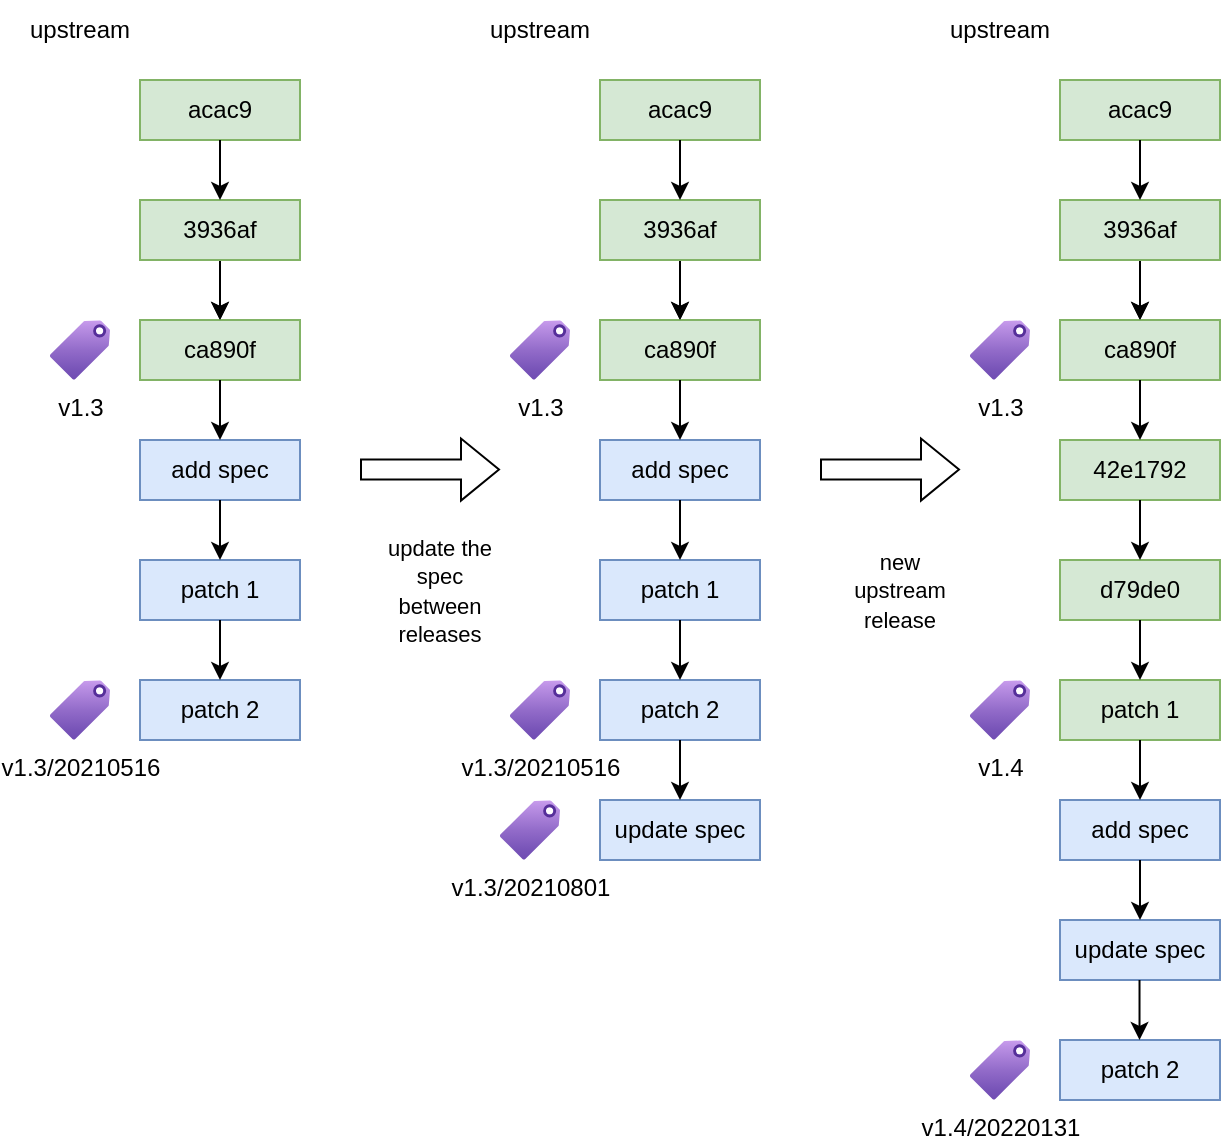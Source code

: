 <mxfile version="19.0.2" type="device"><diagram id="YGJ82Gwz-vLEOglxKhPz" name="Page-1"><mxGraphModel dx="1640" dy="970" grid="1" gridSize="10" guides="1" tooltips="1" connect="1" arrows="1" fold="1" page="1" pageScale="1" pageWidth="1169" pageHeight="827" background="none" math="0" shadow="0"><root><mxCell id="0"/><mxCell id="1" parent="0"/><mxCell id="8Z-rznlZHzNOGOHJgT1g-2" value="acac9" style="rounded=0;whiteSpace=wrap;html=1;fillColor=#d5e8d4;strokeColor=#82b366;" vertex="1" parent="1"><mxGeometry x="80" y="50" width="80" height="30" as="geometry"/></mxCell><mxCell id="8Z-rznlZHzNOGOHJgT1g-8" value="" style="edgeStyle=orthogonalEdgeStyle;rounded=0;orthogonalLoop=1;jettySize=auto;html=1;" edge="1" parent="1" source="8Z-rznlZHzNOGOHJgT1g-3" target="8Z-rznlZHzNOGOHJgT1g-6"><mxGeometry relative="1" as="geometry"/></mxCell><mxCell id="8Z-rznlZHzNOGOHJgT1g-3" value="3936af" style="rounded=0;whiteSpace=wrap;html=1;fillColor=#d5e8d4;strokeColor=#82b366;" vertex="1" parent="1"><mxGeometry x="80" y="110" width="80" height="30" as="geometry"/></mxCell><mxCell id="8Z-rznlZHzNOGOHJgT1g-5" value="" style="endArrow=classic;html=1;rounded=0;exitX=0.5;exitY=1;exitDx=0;exitDy=0;entryX=0.5;entryY=0;entryDx=0;entryDy=0;" edge="1" parent="1" source="8Z-rznlZHzNOGOHJgT1g-2" target="8Z-rznlZHzNOGOHJgT1g-3"><mxGeometry width="50" height="50" relative="1" as="geometry"><mxPoint x="260" y="360" as="sourcePoint"/><mxPoint x="310" y="310" as="targetPoint"/><Array as="points"/></mxGeometry></mxCell><mxCell id="8Z-rznlZHzNOGOHJgT1g-6" value="ca890f" style="rounded=0;whiteSpace=wrap;html=1;fillColor=#d5e8d4;strokeColor=#82b366;" vertex="1" parent="1"><mxGeometry x="80" y="170" width="80" height="30" as="geometry"/></mxCell><mxCell id="8Z-rznlZHzNOGOHJgT1g-7" value="" style="endArrow=classic;html=1;rounded=0;exitX=0.5;exitY=1;exitDx=0;exitDy=0;entryX=0.5;entryY=0;entryDx=0;entryDy=0;" edge="1" parent="1" target="8Z-rznlZHzNOGOHJgT1g-6"><mxGeometry width="50" height="50" relative="1" as="geometry"><mxPoint x="120" y="160" as="sourcePoint"/><mxPoint x="310" y="390" as="targetPoint"/></mxGeometry></mxCell><mxCell id="8Z-rznlZHzNOGOHJgT1g-9" value="upstream" style="text;html=1;strokeColor=none;fillColor=none;align=center;verticalAlign=middle;whiteSpace=wrap;rounded=0;" vertex="1" parent="1"><mxGeometry x="20" y="10" width="60" height="30" as="geometry"/></mxCell><mxCell id="8Z-rznlZHzNOGOHJgT1g-11" value="v1.3" style="aspect=fixed;html=1;points=[];align=center;image;fontSize=12;image=img/lib/azure2/general/Tag.svg;rounded=0;" vertex="1" parent="1"><mxGeometry x="35" y="170" width="30" height="30" as="geometry"/></mxCell><mxCell id="8Z-rznlZHzNOGOHJgT1g-12" value="add spec" style="rounded=0;whiteSpace=wrap;html=1;fillColor=#dae8fc;strokeColor=#6c8ebf;" vertex="1" parent="1"><mxGeometry x="80" y="230" width="80" height="30" as="geometry"/></mxCell><mxCell id="8Z-rznlZHzNOGOHJgT1g-13" value="" style="endArrow=classic;html=1;rounded=0;entryX=0.5;entryY=0;entryDx=0;entryDy=0;exitX=0.5;exitY=1;exitDx=0;exitDy=0;" edge="1" parent="1" target="8Z-rznlZHzNOGOHJgT1g-12" source="8Z-rznlZHzNOGOHJgT1g-6"><mxGeometry width="50" height="50" relative="1" as="geometry"><mxPoint x="120" y="210" as="sourcePoint"/><mxPoint x="310" y="470" as="targetPoint"/></mxGeometry></mxCell><mxCell id="8Z-rznlZHzNOGOHJgT1g-14" value="patch 1" style="rounded=0;whiteSpace=wrap;html=1;fillColor=#dae8fc;strokeColor=#6c8ebf;" vertex="1" parent="1"><mxGeometry x="80" y="290" width="80" height="30" as="geometry"/></mxCell><mxCell id="8Z-rznlZHzNOGOHJgT1g-15" value="" style="endArrow=classic;html=1;rounded=0;entryX=0.5;entryY=0;entryDx=0;entryDy=0;exitX=0.5;exitY=1;exitDx=0;exitDy=0;" edge="1" parent="1" target="8Z-rznlZHzNOGOHJgT1g-14" source="8Z-rznlZHzNOGOHJgT1g-12"><mxGeometry width="50" height="50" relative="1" as="geometry"><mxPoint x="180" y="350" as="sourcePoint"/><mxPoint x="310" y="550" as="targetPoint"/></mxGeometry></mxCell><mxCell id="8Z-rznlZHzNOGOHJgT1g-17" value="patch 2" style="rounded=0;whiteSpace=wrap;html=1;fillColor=#dae8fc;strokeColor=#6c8ebf;" vertex="1" parent="1"><mxGeometry x="80" y="350" width="80" height="30" as="geometry"/></mxCell><mxCell id="8Z-rznlZHzNOGOHJgT1g-18" value="" style="endArrow=classic;html=1;rounded=0;exitX=0.5;exitY=1;exitDx=0;exitDy=0;entryX=0.5;entryY=0;entryDx=0;entryDy=0;" edge="1" parent="1" source="8Z-rznlZHzNOGOHJgT1g-14" target="8Z-rznlZHzNOGOHJgT1g-17"><mxGeometry width="50" height="50" relative="1" as="geometry"><mxPoint x="260" y="360" as="sourcePoint"/><mxPoint x="310" y="310" as="targetPoint"/></mxGeometry></mxCell><mxCell id="8Z-rznlZHzNOGOHJgT1g-19" value="" style="shape=flexArrow;endArrow=classic;html=1;rounded=0;" edge="1" parent="1"><mxGeometry width="50" height="50" relative="1" as="geometry"><mxPoint x="190" y="244.76" as="sourcePoint"/><mxPoint x="260" y="244.76" as="targetPoint"/></mxGeometry></mxCell><mxCell id="8Z-rznlZHzNOGOHJgT1g-20" value="acac9" style="rounded=0;whiteSpace=wrap;html=1;fillColor=#d5e8d4;strokeColor=#82b366;" vertex="1" parent="1"><mxGeometry x="310" y="50" width="80" height="30" as="geometry"/></mxCell><mxCell id="8Z-rznlZHzNOGOHJgT1g-21" value="" style="edgeStyle=orthogonalEdgeStyle;rounded=0;orthogonalLoop=1;jettySize=auto;html=1;" edge="1" parent="1" source="8Z-rznlZHzNOGOHJgT1g-22" target="8Z-rznlZHzNOGOHJgT1g-24"><mxGeometry relative="1" as="geometry"/></mxCell><mxCell id="8Z-rznlZHzNOGOHJgT1g-22" value="3936af" style="rounded=0;whiteSpace=wrap;html=1;fillColor=#d5e8d4;strokeColor=#82b366;" vertex="1" parent="1"><mxGeometry x="310" y="110" width="80" height="30" as="geometry"/></mxCell><mxCell id="8Z-rznlZHzNOGOHJgT1g-23" value="" style="endArrow=classic;html=1;rounded=0;exitX=0.5;exitY=1;exitDx=0;exitDy=0;entryX=0.5;entryY=0;entryDx=0;entryDy=0;" edge="1" parent="1" source="8Z-rznlZHzNOGOHJgT1g-20" target="8Z-rznlZHzNOGOHJgT1g-22"><mxGeometry width="50" height="50" relative="1" as="geometry"><mxPoint x="490" y="360" as="sourcePoint"/><mxPoint x="540" y="310" as="targetPoint"/><Array as="points"/></mxGeometry></mxCell><mxCell id="8Z-rznlZHzNOGOHJgT1g-24" value="ca890f" style="rounded=0;whiteSpace=wrap;html=1;fillColor=#d5e8d4;strokeColor=#82b366;" vertex="1" parent="1"><mxGeometry x="310" y="170" width="80" height="30" as="geometry"/></mxCell><mxCell id="8Z-rznlZHzNOGOHJgT1g-25" value="" style="endArrow=classic;html=1;rounded=0;exitX=0.5;exitY=1;exitDx=0;exitDy=0;entryX=0.5;entryY=0;entryDx=0;entryDy=0;" edge="1" parent="1" target="8Z-rznlZHzNOGOHJgT1g-24"><mxGeometry width="50" height="50" relative="1" as="geometry"><mxPoint x="350" y="160" as="sourcePoint"/><mxPoint x="540" y="390" as="targetPoint"/></mxGeometry></mxCell><mxCell id="8Z-rznlZHzNOGOHJgT1g-26" value="upstream" style="text;html=1;strokeColor=none;fillColor=none;align=center;verticalAlign=middle;whiteSpace=wrap;rounded=0;" vertex="1" parent="1"><mxGeometry x="250" y="10" width="60" height="30" as="geometry"/></mxCell><mxCell id="8Z-rznlZHzNOGOHJgT1g-27" value="v1.3" style="aspect=fixed;html=1;points=[];align=center;image;fontSize=12;image=img/lib/azure2/general/Tag.svg;rounded=0;" vertex="1" parent="1"><mxGeometry x="265" y="170" width="30" height="30" as="geometry"/></mxCell><mxCell id="8Z-rznlZHzNOGOHJgT1g-28" value="add spec" style="rounded=0;whiteSpace=wrap;html=1;fillColor=#dae8fc;strokeColor=#6c8ebf;" vertex="1" parent="1"><mxGeometry x="310" y="230" width="80" height="30" as="geometry"/></mxCell><mxCell id="8Z-rznlZHzNOGOHJgT1g-29" value="" style="endArrow=classic;html=1;rounded=0;entryX=0.5;entryY=0;entryDx=0;entryDy=0;exitX=0.5;exitY=1;exitDx=0;exitDy=0;" edge="1" parent="1" source="8Z-rznlZHzNOGOHJgT1g-24" target="8Z-rznlZHzNOGOHJgT1g-28"><mxGeometry width="50" height="50" relative="1" as="geometry"><mxPoint x="350" y="210" as="sourcePoint"/><mxPoint x="540" y="470" as="targetPoint"/></mxGeometry></mxCell><mxCell id="8Z-rznlZHzNOGOHJgT1g-30" value="patch 1" style="rounded=0;whiteSpace=wrap;html=1;fillColor=#dae8fc;strokeColor=#6c8ebf;" vertex="1" parent="1"><mxGeometry x="310" y="290" width="80" height="30" as="geometry"/></mxCell><mxCell id="8Z-rznlZHzNOGOHJgT1g-31" value="" style="endArrow=classic;html=1;rounded=0;entryX=0.5;entryY=0;entryDx=0;entryDy=0;exitX=0.5;exitY=1;exitDx=0;exitDy=0;" edge="1" parent="1" source="8Z-rznlZHzNOGOHJgT1g-28" target="8Z-rznlZHzNOGOHJgT1g-30"><mxGeometry width="50" height="50" relative="1" as="geometry"><mxPoint x="410" y="350" as="sourcePoint"/><mxPoint x="540" y="550" as="targetPoint"/></mxGeometry></mxCell><mxCell id="8Z-rznlZHzNOGOHJgT1g-32" value="patch 2" style="rounded=0;whiteSpace=wrap;html=1;fillColor=#dae8fc;strokeColor=#6c8ebf;" vertex="1" parent="1"><mxGeometry x="310" y="350" width="80" height="30" as="geometry"/></mxCell><mxCell id="8Z-rznlZHzNOGOHJgT1g-33" value="" style="endArrow=classic;html=1;rounded=0;exitX=0.5;exitY=1;exitDx=0;exitDy=0;entryX=0.5;entryY=0;entryDx=0;entryDy=0;" edge="1" parent="1" source="8Z-rznlZHzNOGOHJgT1g-30" target="8Z-rznlZHzNOGOHJgT1g-32"><mxGeometry width="50" height="50" relative="1" as="geometry"><mxPoint x="490" y="360" as="sourcePoint"/><mxPoint x="540" y="310" as="targetPoint"/></mxGeometry></mxCell><mxCell id="8Z-rznlZHzNOGOHJgT1g-34" value="update spec" style="rounded=0;whiteSpace=wrap;html=1;fillColor=#dae8fc;strokeColor=#6c8ebf;" vertex="1" parent="1"><mxGeometry x="310" y="410" width="80" height="30" as="geometry"/></mxCell><mxCell id="8Z-rznlZHzNOGOHJgT1g-35" value="" style="endArrow=classic;html=1;rounded=0;entryX=0.5;entryY=0;entryDx=0;entryDy=0;exitX=0.5;exitY=1;exitDx=0;exitDy=0;" edge="1" parent="1" source="8Z-rznlZHzNOGOHJgT1g-32" target="8Z-rznlZHzNOGOHJgT1g-34"><mxGeometry width="50" height="50" relative="1" as="geometry"><mxPoint x="260" y="360" as="sourcePoint"/><mxPoint x="310" y="310" as="targetPoint"/></mxGeometry></mxCell><mxCell id="8Z-rznlZHzNOGOHJgT1g-37" value="&lt;span style=&quot;font-size: 11px; background-color: rgb(255, 255, 255);&quot;&gt;update the spec between releases&lt;/span&gt;" style="text;html=1;strokeColor=none;fillColor=none;align=center;verticalAlign=middle;whiteSpace=wrap;rounded=0;" vertex="1" parent="1"><mxGeometry x="200" y="270" width="60" height="70" as="geometry"/></mxCell><mxCell id="8Z-rznlZHzNOGOHJgT1g-38" value="v1.3/20210516" style="aspect=fixed;html=1;points=[];align=center;image;fontSize=12;image=img/lib/azure2/general/Tag.svg;rounded=0;" vertex="1" parent="1"><mxGeometry x="35" y="350" width="30" height="30" as="geometry"/></mxCell><mxCell id="8Z-rznlZHzNOGOHJgT1g-39" value="v1.3/20210516" style="aspect=fixed;html=1;points=[];align=center;image;fontSize=12;image=img/lib/azure2/general/Tag.svg;rounded=0;" vertex="1" parent="1"><mxGeometry x="265" y="350" width="30" height="30" as="geometry"/></mxCell><mxCell id="8Z-rznlZHzNOGOHJgT1g-40" value="v1.3/20210801" style="aspect=fixed;html=1;points=[];align=center;image;fontSize=12;image=img/lib/azure2/general/Tag.svg;rounded=0;" vertex="1" parent="1"><mxGeometry x="260" y="410" width="30" height="30" as="geometry"/></mxCell><mxCell id="8Z-rznlZHzNOGOHJgT1g-41" value="" style="shape=flexArrow;endArrow=classic;html=1;rounded=0;" edge="1" parent="1"><mxGeometry width="50" height="50" relative="1" as="geometry"><mxPoint x="420" y="244.76" as="sourcePoint"/><mxPoint x="490" y="244.76" as="targetPoint"/></mxGeometry></mxCell><mxCell id="8Z-rznlZHzNOGOHJgT1g-42" value="acac9" style="rounded=0;whiteSpace=wrap;html=1;fillColor=#d5e8d4;strokeColor=#82b366;" vertex="1" parent="1"><mxGeometry x="540" y="50" width="80" height="30" as="geometry"/></mxCell><mxCell id="8Z-rznlZHzNOGOHJgT1g-43" value="" style="edgeStyle=orthogonalEdgeStyle;rounded=0;orthogonalLoop=1;jettySize=auto;html=1;" edge="1" parent="1" source="8Z-rznlZHzNOGOHJgT1g-44" target="8Z-rznlZHzNOGOHJgT1g-46"><mxGeometry relative="1" as="geometry"/></mxCell><mxCell id="8Z-rznlZHzNOGOHJgT1g-44" value="3936af" style="rounded=0;whiteSpace=wrap;html=1;fillColor=#d5e8d4;strokeColor=#82b366;" vertex="1" parent="1"><mxGeometry x="540" y="110" width="80" height="30" as="geometry"/></mxCell><mxCell id="8Z-rznlZHzNOGOHJgT1g-45" value="" style="endArrow=classic;html=1;rounded=0;exitX=0.5;exitY=1;exitDx=0;exitDy=0;entryX=0.5;entryY=0;entryDx=0;entryDy=0;" edge="1" parent="1" source="8Z-rznlZHzNOGOHJgT1g-42" target="8Z-rznlZHzNOGOHJgT1g-44"><mxGeometry width="50" height="50" relative="1" as="geometry"><mxPoint x="720" y="360" as="sourcePoint"/><mxPoint x="770" y="310" as="targetPoint"/><Array as="points"/></mxGeometry></mxCell><mxCell id="8Z-rznlZHzNOGOHJgT1g-46" value="ca890f" style="rounded=0;whiteSpace=wrap;html=1;fillColor=#d5e8d4;strokeColor=#82b366;" vertex="1" parent="1"><mxGeometry x="540" y="170" width="80" height="30" as="geometry"/></mxCell><mxCell id="8Z-rznlZHzNOGOHJgT1g-47" value="" style="endArrow=classic;html=1;rounded=0;exitX=0.5;exitY=1;exitDx=0;exitDy=0;entryX=0.5;entryY=0;entryDx=0;entryDy=0;" edge="1" parent="1" target="8Z-rznlZHzNOGOHJgT1g-46"><mxGeometry width="50" height="50" relative="1" as="geometry"><mxPoint x="580" y="160" as="sourcePoint"/><mxPoint x="770" y="390" as="targetPoint"/></mxGeometry></mxCell><mxCell id="8Z-rznlZHzNOGOHJgT1g-48" value="upstream" style="text;html=1;strokeColor=none;fillColor=none;align=center;verticalAlign=middle;whiteSpace=wrap;rounded=0;" vertex="1" parent="1"><mxGeometry x="480" y="10" width="60" height="30" as="geometry"/></mxCell><mxCell id="8Z-rznlZHzNOGOHJgT1g-49" value="v1.3" style="aspect=fixed;html=1;points=[];align=center;image;fontSize=12;image=img/lib/azure2/general/Tag.svg;rounded=0;" vertex="1" parent="1"><mxGeometry x="495" y="170" width="30" height="30" as="geometry"/></mxCell><mxCell id="8Z-rznlZHzNOGOHJgT1g-50" value="add spec" style="rounded=0;whiteSpace=wrap;html=1;fillColor=#dae8fc;strokeColor=#6c8ebf;" vertex="1" parent="1"><mxGeometry x="540" y="410" width="80" height="30" as="geometry"/></mxCell><mxCell id="8Z-rznlZHzNOGOHJgT1g-52" value="patch 1" style="rounded=0;whiteSpace=wrap;html=1;fillColor=#d5e8d4;strokeColor=#82b366;" vertex="1" parent="1"><mxGeometry x="540" y="350" width="80" height="30" as="geometry"/></mxCell><mxCell id="8Z-rznlZHzNOGOHJgT1g-54" value="patch 2" style="rounded=0;whiteSpace=wrap;html=1;fillColor=#dae8fc;strokeColor=#6c8ebf;" vertex="1" parent="1"><mxGeometry x="540" y="530" width="80" height="30" as="geometry"/></mxCell><mxCell id="8Z-rznlZHzNOGOHJgT1g-56" value="update spec" style="rounded=0;whiteSpace=wrap;html=1;fillColor=#dae8fc;strokeColor=#6c8ebf;" vertex="1" parent="1"><mxGeometry x="540" y="470" width="80" height="30" as="geometry"/></mxCell><mxCell id="8Z-rznlZHzNOGOHJgT1g-58" value="&lt;span style=&quot;font-size: 11px; background-color: rgb(255, 255, 255);&quot;&gt;new upstream release&lt;/span&gt;" style="text;html=1;strokeColor=none;fillColor=none;align=center;verticalAlign=middle;whiteSpace=wrap;rounded=0;" vertex="1" parent="1"><mxGeometry x="430" y="270" width="60" height="70" as="geometry"/></mxCell><mxCell id="8Z-rznlZHzNOGOHJgT1g-59" value="v1.4/20220131" style="aspect=fixed;html=1;points=[];align=center;image;fontSize=12;image=img/lib/azure2/general/Tag.svg;rounded=0;" vertex="1" parent="1"><mxGeometry x="495" y="530" width="30" height="30" as="geometry"/></mxCell><mxCell id="8Z-rznlZHzNOGOHJgT1g-61" value="42e1792" style="rounded=0;whiteSpace=wrap;html=1;fillColor=#d5e8d4;strokeColor=#82b366;" vertex="1" parent="1"><mxGeometry x="540" y="230" width="80" height="30" as="geometry"/></mxCell><mxCell id="8Z-rznlZHzNOGOHJgT1g-62" value="" style="edgeStyle=orthogonalEdgeStyle;rounded=0;orthogonalLoop=1;jettySize=auto;html=1;entryX=0.5;entryY=0;entryDx=0;entryDy=0;exitX=0.5;exitY=1;exitDx=0;exitDy=0;" edge="1" parent="1" source="8Z-rznlZHzNOGOHJgT1g-46" target="8Z-rznlZHzNOGOHJgT1g-61"><mxGeometry relative="1" as="geometry"><mxPoint x="580" y="210" as="sourcePoint"/><mxPoint x="590.0" y="180" as="targetPoint"/></mxGeometry></mxCell><mxCell id="8Z-rznlZHzNOGOHJgT1g-63" value="d79de0" style="rounded=0;whiteSpace=wrap;html=1;fillColor=#d5e8d4;strokeColor=#82b366;" vertex="1" parent="1"><mxGeometry x="540" y="290" width="80" height="30" as="geometry"/></mxCell><mxCell id="8Z-rznlZHzNOGOHJgT1g-64" value="" style="endArrow=classic;html=1;rounded=0;exitX=0.5;exitY=1;exitDx=0;exitDy=0;entryX=0.5;entryY=0;entryDx=0;entryDy=0;" edge="1" parent="1" source="8Z-rznlZHzNOGOHJgT1g-61" target="8Z-rznlZHzNOGOHJgT1g-63"><mxGeometry width="50" height="50" relative="1" as="geometry"><mxPoint x="580" y="310" as="sourcePoint"/><mxPoint x="630" y="260" as="targetPoint"/></mxGeometry></mxCell><mxCell id="8Z-rznlZHzNOGOHJgT1g-65" value="" style="endArrow=classic;html=1;rounded=0;exitX=0.5;exitY=1;exitDx=0;exitDy=0;entryX=0.5;entryY=0;entryDx=0;entryDy=0;" edge="1" parent="1" source="8Z-rznlZHzNOGOHJgT1g-63" target="8Z-rznlZHzNOGOHJgT1g-52"><mxGeometry width="50" height="50" relative="1" as="geometry"><mxPoint x="590" y="270" as="sourcePoint"/><mxPoint x="590" y="300" as="targetPoint"/></mxGeometry></mxCell><mxCell id="8Z-rznlZHzNOGOHJgT1g-66" value="" style="endArrow=classic;html=1;rounded=0;exitX=0.5;exitY=1;exitDx=0;exitDy=0;entryX=0.5;entryY=0;entryDx=0;entryDy=0;" edge="1" parent="1" source="8Z-rznlZHzNOGOHJgT1g-52" target="8Z-rznlZHzNOGOHJgT1g-50"><mxGeometry width="50" height="50" relative="1" as="geometry"><mxPoint x="590" y="330" as="sourcePoint"/><mxPoint x="590" y="360" as="targetPoint"/></mxGeometry></mxCell><mxCell id="8Z-rznlZHzNOGOHJgT1g-67" value="v1.4" style="aspect=fixed;html=1;points=[];align=center;image;fontSize=12;image=img/lib/azure2/general/Tag.svg;rounded=0;" vertex="1" parent="1"><mxGeometry x="495" y="350" width="30" height="30" as="geometry"/></mxCell><mxCell id="8Z-rznlZHzNOGOHJgT1g-68" value="" style="endArrow=classic;html=1;rounded=0;exitX=0.5;exitY=1;exitDx=0;exitDy=0;entryX=0.5;entryY=0;entryDx=0;entryDy=0;" edge="1" parent="1" source="8Z-rznlZHzNOGOHJgT1g-50" target="8Z-rznlZHzNOGOHJgT1g-56"><mxGeometry width="50" height="50" relative="1" as="geometry"><mxPoint x="590" y="390" as="sourcePoint"/><mxPoint x="590" y="420" as="targetPoint"/></mxGeometry></mxCell><mxCell id="8Z-rznlZHzNOGOHJgT1g-69" value="" style="endArrow=classic;html=1;rounded=0;exitX=0.5;exitY=1;exitDx=0;exitDy=0;entryX=0.5;entryY=0;entryDx=0;entryDy=0;" edge="1" parent="1"><mxGeometry width="50" height="50" relative="1" as="geometry"><mxPoint x="579.76" y="500" as="sourcePoint"/><mxPoint x="579.76" y="530" as="targetPoint"/></mxGeometry></mxCell></root></mxGraphModel></diagram></mxfile>